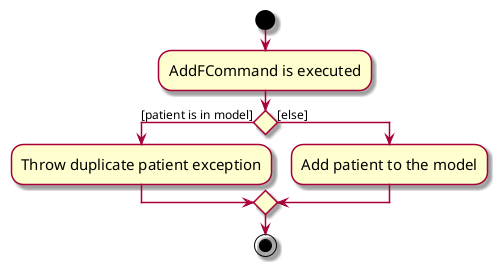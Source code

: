 @startuml
skin rose
skinparam ActivityFontSize 15
skinparam ArrowFontSize 12
start
:AddFCommand is executed;

if () then ([patient is in model])
    :Throw duplicate patient exception;
else ([else])
    :Add patient to the model;
endif
stop
@enduml
